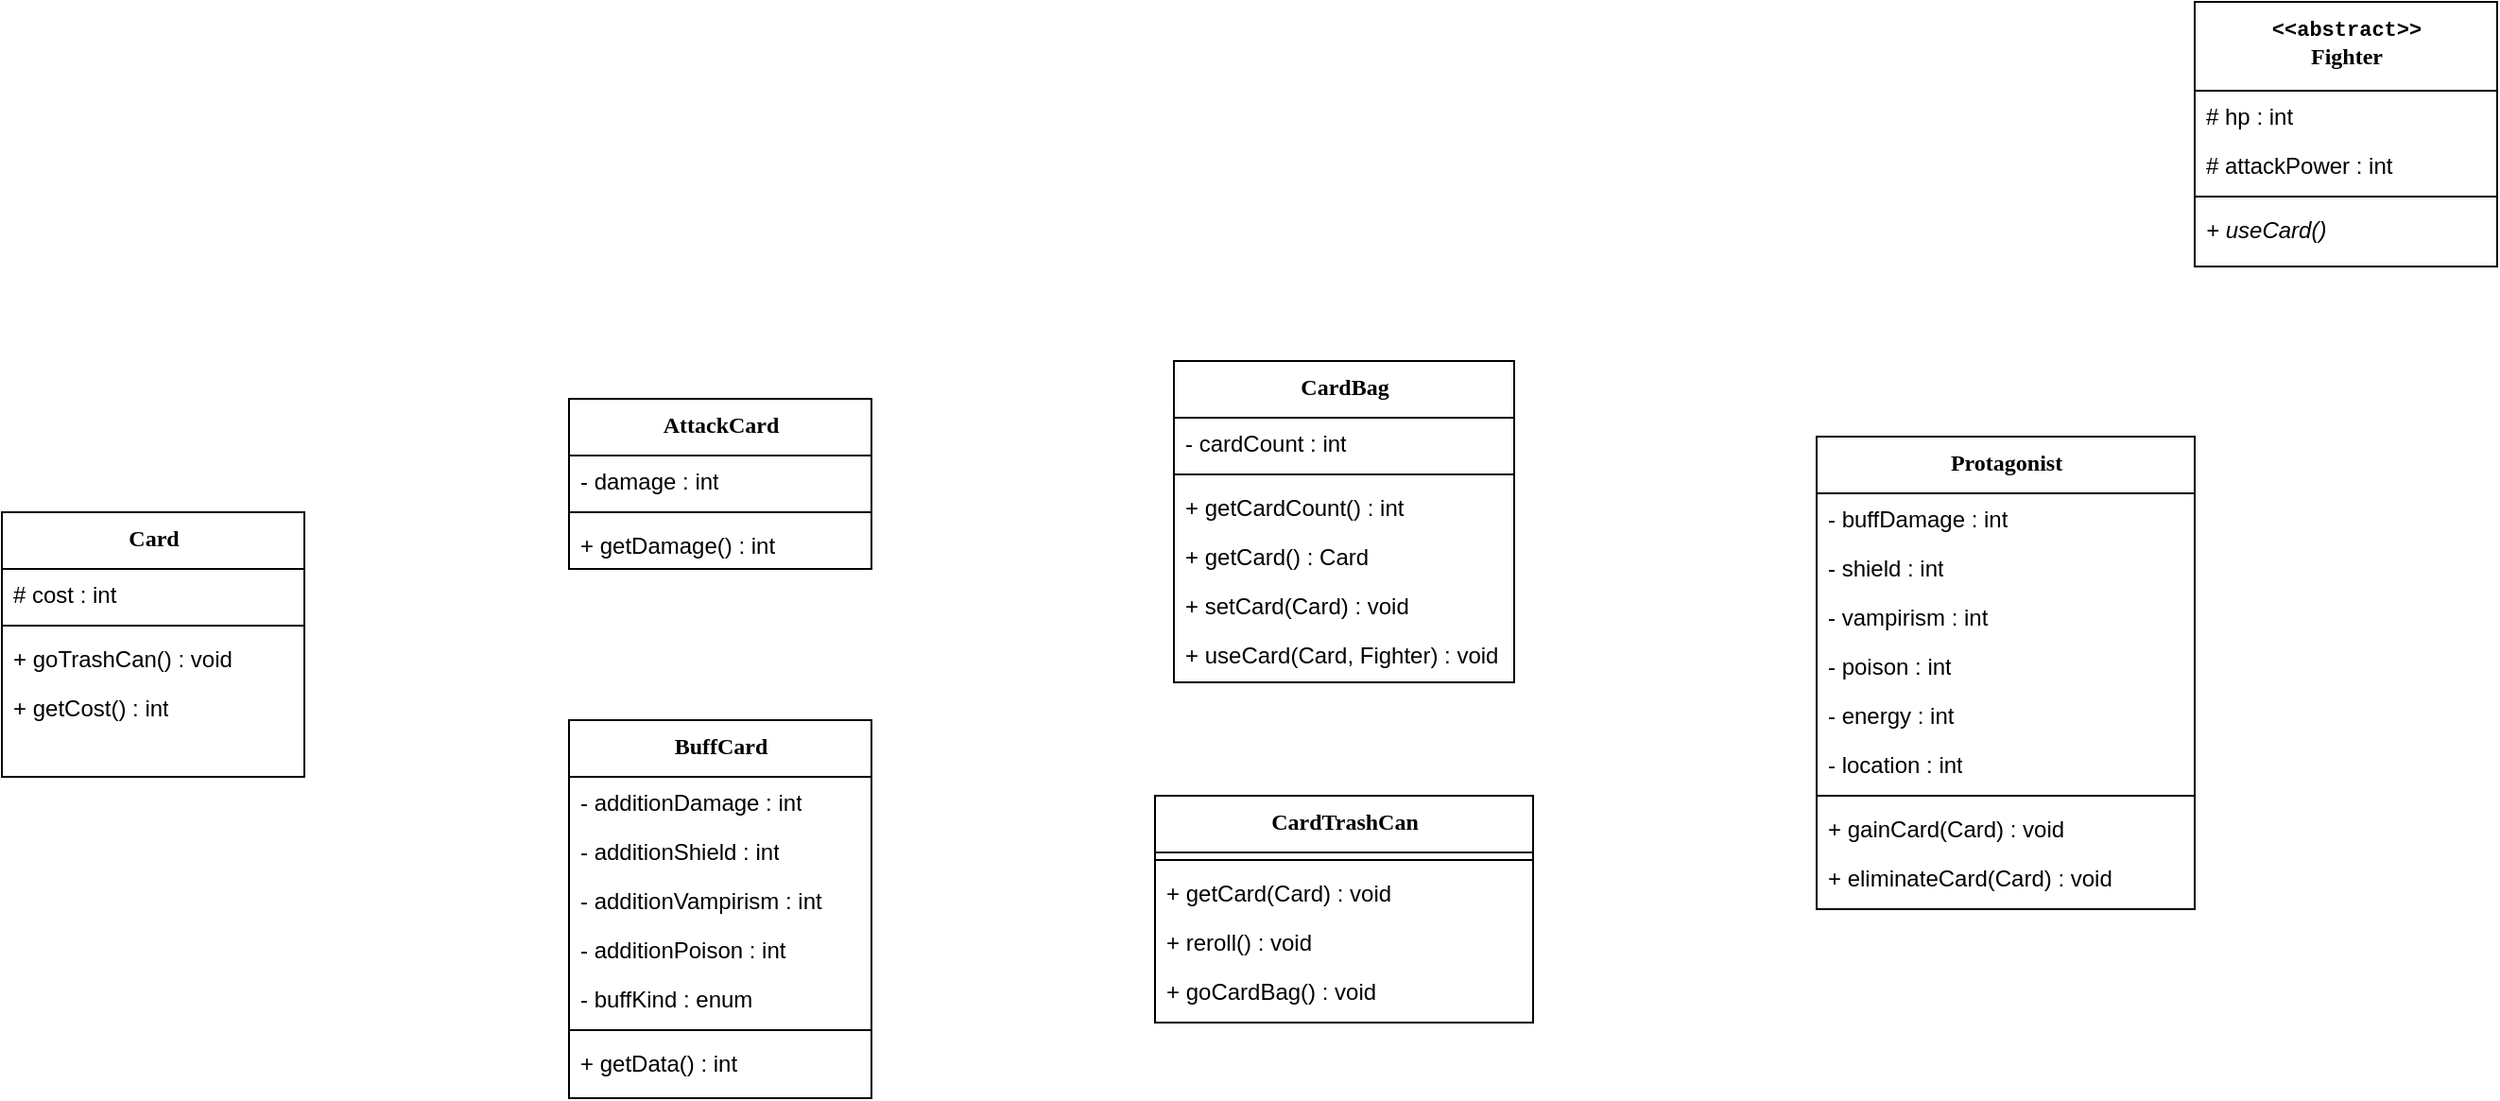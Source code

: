 <mxfile version="21.2.4" type="github">
  <diagram name="Page-1" id="9f46799a-70d6-7492-0946-bef42562c5a5">
    <mxGraphModel dx="2175" dy="451" grid="1" gridSize="10" guides="1" tooltips="1" connect="1" arrows="1" fold="1" page="1" pageScale="1" pageWidth="1100" pageHeight="850" background="none" math="0" shadow="0">
      <root>
        <mxCell id="0" />
        <mxCell id="1" parent="0" />
        <mxCell id="78961159f06e98e8-17" value="&lt;font style=&quot;font-size: 11px;&quot; face=&quot;Courier New&quot;&gt;&amp;lt;&amp;lt;abstract&amp;gt;&amp;gt;&lt;/font&gt;&lt;br&gt;Fighter" style="swimlane;html=1;fontStyle=1;align=center;verticalAlign=top;childLayout=stackLayout;horizontal=1;startSize=47;horizontalStack=0;resizeParent=1;resizeLast=0;collapsible=1;marginBottom=0;swimlaneFillColor=#ffffff;rounded=0;shadow=0;comic=0;labelBackgroundColor=none;strokeWidth=1;fillColor=none;fontFamily=Verdana;fontSize=12" parent="1" vertex="1">
          <mxGeometry x="230" y="70" width="160" height="140" as="geometry" />
        </mxCell>
        <mxCell id="78961159f06e98e8-21" value="# hp : int" style="text;html=1;strokeColor=none;fillColor=none;align=left;verticalAlign=top;spacingLeft=4;spacingRight=4;whiteSpace=wrap;overflow=hidden;rotatable=0;points=[[0,0.5],[1,0.5]];portConstraint=eastwest;" parent="78961159f06e98e8-17" vertex="1">
          <mxGeometry y="47" width="160" height="26" as="geometry" />
        </mxCell>
        <mxCell id="78961159f06e98e8-23" value="# attackPower : int" style="text;html=1;strokeColor=none;fillColor=none;align=left;verticalAlign=top;spacingLeft=4;spacingRight=4;whiteSpace=wrap;overflow=hidden;rotatable=0;points=[[0,0.5],[1,0.5]];portConstraint=eastwest;" parent="78961159f06e98e8-17" vertex="1">
          <mxGeometry y="73" width="160" height="26" as="geometry" />
        </mxCell>
        <mxCell id="78961159f06e98e8-19" value="" style="line;html=1;strokeWidth=1;fillColor=none;align=left;verticalAlign=middle;spacingTop=-1;spacingLeft=3;spacingRight=3;rotatable=0;labelPosition=right;points=[];portConstraint=eastwest;" parent="78961159f06e98e8-17" vertex="1">
          <mxGeometry y="99" width="160" height="8" as="geometry" />
        </mxCell>
        <mxCell id="78961159f06e98e8-20" value="&lt;i&gt;+ useCard()&lt;/i&gt;" style="text;html=1;strokeColor=none;fillColor=none;align=left;verticalAlign=top;spacingLeft=4;spacingRight=4;whiteSpace=wrap;overflow=hidden;rotatable=0;points=[[0,0.5],[1,0.5]];portConstraint=eastwest;" parent="78961159f06e98e8-17" vertex="1">
          <mxGeometry y="107" width="160" height="26" as="geometry" />
        </mxCell>
        <mxCell id="thzJnyEdtacLwDfl-o7J-1" value="Protagonist" style="swimlane;html=1;fontStyle=1;align=center;verticalAlign=top;childLayout=stackLayout;horizontal=1;startSize=30;horizontalStack=0;resizeParent=1;resizeLast=0;collapsible=1;marginBottom=0;swimlaneFillColor=#ffffff;rounded=0;shadow=0;comic=0;labelBackgroundColor=none;strokeWidth=1;fillColor=none;fontFamily=Verdana;fontSize=12" parent="1" vertex="1">
          <mxGeometry x="30" y="300" width="200" height="250" as="geometry" />
        </mxCell>
        <mxCell id="thzJnyEdtacLwDfl-o7J-2" value="- buffDamage : int" style="text;html=1;strokeColor=none;fillColor=none;align=left;verticalAlign=top;spacingLeft=4;spacingRight=4;whiteSpace=wrap;overflow=hidden;rotatable=0;points=[[0,0.5],[1,0.5]];portConstraint=eastwest;" parent="thzJnyEdtacLwDfl-o7J-1" vertex="1">
          <mxGeometry y="30" width="200" height="26" as="geometry" />
        </mxCell>
        <mxCell id="thzJnyEdtacLwDfl-o7J-3" value="- shield : int" style="text;html=1;strokeColor=none;fillColor=none;align=left;verticalAlign=top;spacingLeft=4;spacingRight=4;whiteSpace=wrap;overflow=hidden;rotatable=0;points=[[0,0.5],[1,0.5]];portConstraint=eastwest;" parent="thzJnyEdtacLwDfl-o7J-1" vertex="1">
          <mxGeometry y="56" width="200" height="26" as="geometry" />
        </mxCell>
        <mxCell id="thzJnyEdtacLwDfl-o7J-6" value="-&amp;nbsp;vampirism&lt;span style=&quot;background-color: initial;&quot;&gt;&amp;nbsp;: int&lt;/span&gt;" style="text;html=1;strokeColor=none;fillColor=none;align=left;verticalAlign=top;spacingLeft=4;spacingRight=4;whiteSpace=wrap;overflow=hidden;rotatable=0;points=[[0,0.5],[1,0.5]];portConstraint=eastwest;" parent="thzJnyEdtacLwDfl-o7J-1" vertex="1">
          <mxGeometry y="82" width="200" height="26" as="geometry" />
        </mxCell>
        <mxCell id="thzJnyEdtacLwDfl-o7J-57" value="- poison&lt;span style=&quot;background-color: initial;&quot;&gt;&amp;nbsp;: int&lt;/span&gt;" style="text;html=1;strokeColor=none;fillColor=none;align=left;verticalAlign=top;spacingLeft=4;spacingRight=4;whiteSpace=wrap;overflow=hidden;rotatable=0;points=[[0,0.5],[1,0.5]];portConstraint=eastwest;" parent="thzJnyEdtacLwDfl-o7J-1" vertex="1">
          <mxGeometry y="108" width="200" height="26" as="geometry" />
        </mxCell>
        <mxCell id="thzJnyEdtacLwDfl-o7J-7" value="- energy&amp;nbsp;&lt;span style=&quot;background-color: initial;&quot;&gt;: int&lt;/span&gt;" style="text;html=1;strokeColor=none;fillColor=none;align=left;verticalAlign=top;spacingLeft=4;spacingRight=4;whiteSpace=wrap;overflow=hidden;rotatable=0;points=[[0,0.5],[1,0.5]];portConstraint=eastwest;" parent="thzJnyEdtacLwDfl-o7J-1" vertex="1">
          <mxGeometry y="134" width="200" height="26" as="geometry" />
        </mxCell>
        <mxCell id="thzJnyEdtacLwDfl-o7J-9" value="- location&amp;nbsp;&lt;span style=&quot;background-color: initial;&quot;&gt;: int&lt;/span&gt;" style="text;html=1;strokeColor=none;fillColor=none;align=left;verticalAlign=top;spacingLeft=4;spacingRight=4;whiteSpace=wrap;overflow=hidden;rotatable=0;points=[[0,0.5],[1,0.5]];portConstraint=eastwest;" parent="thzJnyEdtacLwDfl-o7J-1" vertex="1">
          <mxGeometry y="160" width="200" height="26" as="geometry" />
        </mxCell>
        <mxCell id="thzJnyEdtacLwDfl-o7J-4" value="" style="line;html=1;strokeWidth=1;fillColor=none;align=left;verticalAlign=middle;spacingTop=-1;spacingLeft=3;spacingRight=3;rotatable=0;labelPosition=right;points=[];portConstraint=eastwest;" parent="thzJnyEdtacLwDfl-o7J-1" vertex="1">
          <mxGeometry y="186" width="200" height="8" as="geometry" />
        </mxCell>
        <mxCell id="thzJnyEdtacLwDfl-o7J-5" value="+ gainCard(Card) : void" style="text;html=1;strokeColor=none;fillColor=none;align=left;verticalAlign=top;spacingLeft=4;spacingRight=4;whiteSpace=wrap;overflow=hidden;rotatable=0;points=[[0,0.5],[1,0.5]];portConstraint=eastwest;" parent="thzJnyEdtacLwDfl-o7J-1" vertex="1">
          <mxGeometry y="194" width="200" height="26" as="geometry" />
        </mxCell>
        <mxCell id="thzJnyEdtacLwDfl-o7J-10" value="+ eliminateCard(Card) : void" style="text;html=1;strokeColor=none;fillColor=none;align=left;verticalAlign=top;spacingLeft=4;spacingRight=4;whiteSpace=wrap;overflow=hidden;rotatable=0;points=[[0,0.5],[1,0.5]];portConstraint=eastwest;" parent="thzJnyEdtacLwDfl-o7J-1" vertex="1">
          <mxGeometry y="220" width="200" height="26" as="geometry" />
        </mxCell>
        <mxCell id="thzJnyEdtacLwDfl-o7J-11" value="CardBag" style="swimlane;html=1;fontStyle=1;align=center;verticalAlign=top;childLayout=stackLayout;horizontal=1;startSize=30;horizontalStack=0;resizeParent=1;resizeLast=0;collapsible=1;marginBottom=0;swimlaneFillColor=#ffffff;rounded=0;shadow=0;comic=0;labelBackgroundColor=none;strokeWidth=1;fillColor=none;fontFamily=Verdana;fontSize=12" parent="1" vertex="1">
          <mxGeometry x="-310" y="260" width="180" height="170" as="geometry" />
        </mxCell>
        <mxCell id="2mwj3lE7SouYitQmHwuE-5" value="- cardCount : int" style="text;html=1;strokeColor=none;fillColor=none;align=left;verticalAlign=top;spacingLeft=4;spacingRight=4;whiteSpace=wrap;overflow=hidden;rotatable=0;points=[[0,0.5],[1,0.5]];portConstraint=eastwest;" vertex="1" parent="thzJnyEdtacLwDfl-o7J-11">
          <mxGeometry y="30" width="180" height="26" as="geometry" />
        </mxCell>
        <mxCell id="thzJnyEdtacLwDfl-o7J-17" value="" style="line;html=1;strokeWidth=1;fillColor=none;align=left;verticalAlign=middle;spacingTop=-1;spacingLeft=3;spacingRight=3;rotatable=0;labelPosition=right;points=[];portConstraint=eastwest;" parent="thzJnyEdtacLwDfl-o7J-11" vertex="1">
          <mxGeometry y="56" width="180" height="8" as="geometry" />
        </mxCell>
        <mxCell id="2mwj3lE7SouYitQmHwuE-6" value="+ getCardCount() : int" style="text;html=1;strokeColor=none;fillColor=none;align=left;verticalAlign=top;spacingLeft=4;spacingRight=4;whiteSpace=wrap;overflow=hidden;rotatable=0;points=[[0,0.5],[1,0.5]];portConstraint=eastwest;" vertex="1" parent="thzJnyEdtacLwDfl-o7J-11">
          <mxGeometry y="64" width="180" height="26" as="geometry" />
        </mxCell>
        <mxCell id="2mwj3lE7SouYitQmHwuE-7" value="+ getCard() : Card" style="text;html=1;strokeColor=none;fillColor=none;align=left;verticalAlign=top;spacingLeft=4;spacingRight=4;whiteSpace=wrap;overflow=hidden;rotatable=0;points=[[0,0.5],[1,0.5]];portConstraint=eastwest;" vertex="1" parent="thzJnyEdtacLwDfl-o7J-11">
          <mxGeometry y="90" width="180" height="26" as="geometry" />
        </mxCell>
        <mxCell id="thzJnyEdtacLwDfl-o7J-19" value="+ setCard(Card) : void" style="text;html=1;strokeColor=none;fillColor=none;align=left;verticalAlign=top;spacingLeft=4;spacingRight=4;whiteSpace=wrap;overflow=hidden;rotatable=0;points=[[0,0.5],[1,0.5]];portConstraint=eastwest;" parent="thzJnyEdtacLwDfl-o7J-11" vertex="1">
          <mxGeometry y="116" width="180" height="26" as="geometry" />
        </mxCell>
        <mxCell id="thzJnyEdtacLwDfl-o7J-48" value="+ useCard(Card, Fighter) : void" style="text;html=1;strokeColor=none;fillColor=none;align=left;verticalAlign=top;spacingLeft=4;spacingRight=4;whiteSpace=wrap;overflow=hidden;rotatable=0;points=[[0,0.5],[1,0.5]];portConstraint=eastwest;" parent="thzJnyEdtacLwDfl-o7J-11" vertex="1">
          <mxGeometry y="142" width="180" height="26" as="geometry" />
        </mxCell>
        <mxCell id="thzJnyEdtacLwDfl-o7J-20" value="CardTrashCan" style="swimlane;html=1;fontStyle=1;align=center;verticalAlign=top;childLayout=stackLayout;horizontal=1;startSize=30;horizontalStack=0;resizeParent=1;resizeLast=0;collapsible=1;marginBottom=0;swimlaneFillColor=#ffffff;rounded=0;shadow=0;comic=0;labelBackgroundColor=none;strokeWidth=1;fillColor=none;fontFamily=Verdana;fontSize=12" parent="1" vertex="1">
          <mxGeometry x="-320" y="490" width="200" height="120" as="geometry" />
        </mxCell>
        <mxCell id="thzJnyEdtacLwDfl-o7J-26" value="" style="line;html=1;strokeWidth=1;fillColor=none;align=left;verticalAlign=middle;spacingTop=-1;spacingLeft=3;spacingRight=3;rotatable=0;labelPosition=right;points=[];portConstraint=eastwest;" parent="thzJnyEdtacLwDfl-o7J-20" vertex="1">
          <mxGeometry y="30" width="200" height="8" as="geometry" />
        </mxCell>
        <mxCell id="thzJnyEdtacLwDfl-o7J-27" value="+ getCard(Card) : void" style="text;html=1;strokeColor=none;fillColor=none;align=left;verticalAlign=top;spacingLeft=4;spacingRight=4;whiteSpace=wrap;overflow=hidden;rotatable=0;points=[[0,0.5],[1,0.5]];portConstraint=eastwest;" parent="thzJnyEdtacLwDfl-o7J-20" vertex="1">
          <mxGeometry y="38" width="200" height="26" as="geometry" />
        </mxCell>
        <mxCell id="thzJnyEdtacLwDfl-o7J-28" value="+ reroll() : void" style="text;html=1;strokeColor=none;fillColor=none;align=left;verticalAlign=top;spacingLeft=4;spacingRight=4;whiteSpace=wrap;overflow=hidden;rotatable=0;points=[[0,0.5],[1,0.5]];portConstraint=eastwest;" parent="thzJnyEdtacLwDfl-o7J-20" vertex="1">
          <mxGeometry y="64" width="200" height="26" as="geometry" />
        </mxCell>
        <mxCell id="thzJnyEdtacLwDfl-o7J-49" value="+ goCardBag() : void" style="text;html=1;strokeColor=none;fillColor=none;align=left;verticalAlign=top;spacingLeft=4;spacingRight=4;whiteSpace=wrap;overflow=hidden;rotatable=0;points=[[0,0.5],[1,0.5]];portConstraint=eastwest;" parent="thzJnyEdtacLwDfl-o7J-20" vertex="1">
          <mxGeometry y="90" width="200" height="26" as="geometry" />
        </mxCell>
        <mxCell id="thzJnyEdtacLwDfl-o7J-30" value="AttackCard" style="swimlane;html=1;fontStyle=1;align=center;verticalAlign=top;childLayout=stackLayout;horizontal=1;startSize=30;horizontalStack=0;resizeParent=1;resizeLast=0;collapsible=1;marginBottom=0;swimlaneFillColor=#ffffff;rounded=0;shadow=0;comic=0;labelBackgroundColor=none;strokeWidth=1;fillColor=none;fontFamily=Verdana;fontSize=12" parent="1" vertex="1">
          <mxGeometry x="-630" y="280" width="160" height="90" as="geometry" />
        </mxCell>
        <mxCell id="thzJnyEdtacLwDfl-o7J-33" value="- damage : int" style="text;html=1;strokeColor=none;fillColor=none;align=left;verticalAlign=top;spacingLeft=4;spacingRight=4;whiteSpace=wrap;overflow=hidden;rotatable=0;points=[[0,0.5],[1,0.5]];portConstraint=eastwest;" parent="thzJnyEdtacLwDfl-o7J-30" vertex="1">
          <mxGeometry y="30" width="160" height="26" as="geometry" />
        </mxCell>
        <mxCell id="thzJnyEdtacLwDfl-o7J-31" value="" style="line;html=1;strokeWidth=1;fillColor=none;align=left;verticalAlign=middle;spacingTop=-1;spacingLeft=3;spacingRight=3;rotatable=0;labelPosition=right;points=[];portConstraint=eastwest;" parent="thzJnyEdtacLwDfl-o7J-30" vertex="1">
          <mxGeometry y="56" width="160" height="8" as="geometry" />
        </mxCell>
        <mxCell id="thzJnyEdtacLwDfl-o7J-47" value="+ getDamage() : int" style="text;html=1;strokeColor=none;fillColor=none;align=left;verticalAlign=top;spacingLeft=4;spacingRight=4;whiteSpace=wrap;overflow=hidden;rotatable=0;points=[[0,0.5],[1,0.5]];portConstraint=eastwest;" parent="thzJnyEdtacLwDfl-o7J-30" vertex="1">
          <mxGeometry y="64" width="160" height="26" as="geometry" />
        </mxCell>
        <mxCell id="thzJnyEdtacLwDfl-o7J-35" value="Card" style="swimlane;html=1;fontStyle=1;align=center;verticalAlign=top;childLayout=stackLayout;horizontal=1;startSize=30;horizontalStack=0;resizeParent=1;resizeLast=0;collapsible=1;marginBottom=0;swimlaneFillColor=#ffffff;rounded=0;shadow=0;comic=0;labelBackgroundColor=none;strokeWidth=1;fillColor=none;fontFamily=Verdana;fontSize=12" parent="1" vertex="1">
          <mxGeometry x="-930" y="340" width="160" height="140" as="geometry" />
        </mxCell>
        <mxCell id="thzJnyEdtacLwDfl-o7J-37" value="# cost : int" style="text;html=1;strokeColor=none;fillColor=none;align=left;verticalAlign=top;spacingLeft=4;spacingRight=4;whiteSpace=wrap;overflow=hidden;rotatable=0;points=[[0,0.5],[1,0.5]];portConstraint=eastwest;" parent="thzJnyEdtacLwDfl-o7J-35" vertex="1">
          <mxGeometry y="30" width="160" height="26" as="geometry" />
        </mxCell>
        <mxCell id="thzJnyEdtacLwDfl-o7J-38" value="" style="line;html=1;strokeWidth=1;fillColor=none;align=left;verticalAlign=middle;spacingTop=-1;spacingLeft=3;spacingRight=3;rotatable=0;labelPosition=right;points=[];portConstraint=eastwest;" parent="thzJnyEdtacLwDfl-o7J-35" vertex="1">
          <mxGeometry y="56" width="160" height="8" as="geometry" />
        </mxCell>
        <mxCell id="thzJnyEdtacLwDfl-o7J-39" value="+ goTrashCan() : void" style="text;html=1;strokeColor=none;fillColor=none;align=left;verticalAlign=top;spacingLeft=4;spacingRight=4;whiteSpace=wrap;overflow=hidden;rotatable=0;points=[[0,0.5],[1,0.5]];portConstraint=eastwest;" parent="thzJnyEdtacLwDfl-o7J-35" vertex="1">
          <mxGeometry y="64" width="160" height="26" as="geometry" />
        </mxCell>
        <mxCell id="2mwj3lE7SouYitQmHwuE-9" value="+ getCost() : int" style="text;html=1;strokeColor=none;fillColor=none;align=left;verticalAlign=top;spacingLeft=4;spacingRight=4;whiteSpace=wrap;overflow=hidden;rotatable=0;points=[[0,0.5],[1,0.5]];portConstraint=eastwest;" vertex="1" parent="thzJnyEdtacLwDfl-o7J-35">
          <mxGeometry y="90" width="160" height="26" as="geometry" />
        </mxCell>
        <mxCell id="thzJnyEdtacLwDfl-o7J-43" value="BuffCard" style="swimlane;html=1;fontStyle=1;align=center;verticalAlign=top;childLayout=stackLayout;horizontal=1;startSize=30;horizontalStack=0;resizeParent=1;resizeLast=0;collapsible=1;marginBottom=0;swimlaneFillColor=#ffffff;rounded=0;shadow=0;comic=0;labelBackgroundColor=none;strokeWidth=1;fillColor=none;fontFamily=Verdana;fontSize=12" parent="1" vertex="1">
          <mxGeometry x="-630" y="450" width="160" height="200" as="geometry" />
        </mxCell>
        <mxCell id="thzJnyEdtacLwDfl-o7J-44" value="- additionDamage : int" style="text;html=1;strokeColor=none;fillColor=none;align=left;verticalAlign=top;spacingLeft=4;spacingRight=4;whiteSpace=wrap;overflow=hidden;rotatable=0;points=[[0,0.5],[1,0.5]];portConstraint=eastwest;" parent="thzJnyEdtacLwDfl-o7J-43" vertex="1">
          <mxGeometry y="30" width="160" height="26" as="geometry" />
        </mxCell>
        <mxCell id="thzJnyEdtacLwDfl-o7J-55" value="- additionShield : int" style="text;html=1;strokeColor=none;fillColor=none;align=left;verticalAlign=top;spacingLeft=4;spacingRight=4;whiteSpace=wrap;overflow=hidden;rotatable=0;points=[[0,0.5],[1,0.5]];portConstraint=eastwest;" parent="thzJnyEdtacLwDfl-o7J-43" vertex="1">
          <mxGeometry y="56" width="160" height="26" as="geometry" />
        </mxCell>
        <mxCell id="thzJnyEdtacLwDfl-o7J-54" value="- additionVampirism : int" style="text;html=1;strokeColor=none;fillColor=none;align=left;verticalAlign=top;spacingLeft=4;spacingRight=4;whiteSpace=wrap;overflow=hidden;rotatable=0;points=[[0,0.5],[1,0.5]];portConstraint=eastwest;" parent="thzJnyEdtacLwDfl-o7J-43" vertex="1">
          <mxGeometry y="82" width="160" height="26" as="geometry" />
        </mxCell>
        <mxCell id="thzJnyEdtacLwDfl-o7J-56" value="- additionPoison : int" style="text;html=1;strokeColor=none;fillColor=none;align=left;verticalAlign=top;spacingLeft=4;spacingRight=4;whiteSpace=wrap;overflow=hidden;rotatable=0;points=[[0,0.5],[1,0.5]];portConstraint=eastwest;" parent="thzJnyEdtacLwDfl-o7J-43" vertex="1">
          <mxGeometry y="108" width="160" height="26" as="geometry" />
        </mxCell>
        <mxCell id="thzJnyEdtacLwDfl-o7J-59" value="- buffKind : enum" style="text;html=1;strokeColor=none;fillColor=none;align=left;verticalAlign=top;spacingLeft=4;spacingRight=4;whiteSpace=wrap;overflow=hidden;rotatable=0;points=[[0,0.5],[1,0.5]];portConstraint=eastwest;" parent="thzJnyEdtacLwDfl-o7J-43" vertex="1">
          <mxGeometry y="134" width="160" height="26" as="geometry" />
        </mxCell>
        <mxCell id="thzJnyEdtacLwDfl-o7J-45" value="" style="line;html=1;strokeWidth=1;fillColor=none;align=left;verticalAlign=middle;spacingTop=-1;spacingLeft=3;spacingRight=3;rotatable=0;labelPosition=right;points=[];portConstraint=eastwest;" parent="thzJnyEdtacLwDfl-o7J-43" vertex="1">
          <mxGeometry y="160" width="160" height="8" as="geometry" />
        </mxCell>
        <mxCell id="2mwj3lE7SouYitQmHwuE-1" value="+ getData() : int" style="text;html=1;strokeColor=none;fillColor=none;align=left;verticalAlign=top;spacingLeft=4;spacingRight=4;whiteSpace=wrap;overflow=hidden;rotatable=0;points=[[0,0.5],[1,0.5]];portConstraint=eastwest;" vertex="1" parent="thzJnyEdtacLwDfl-o7J-43">
          <mxGeometry y="168" width="160" height="26" as="geometry" />
        </mxCell>
      </root>
    </mxGraphModel>
  </diagram>
</mxfile>
